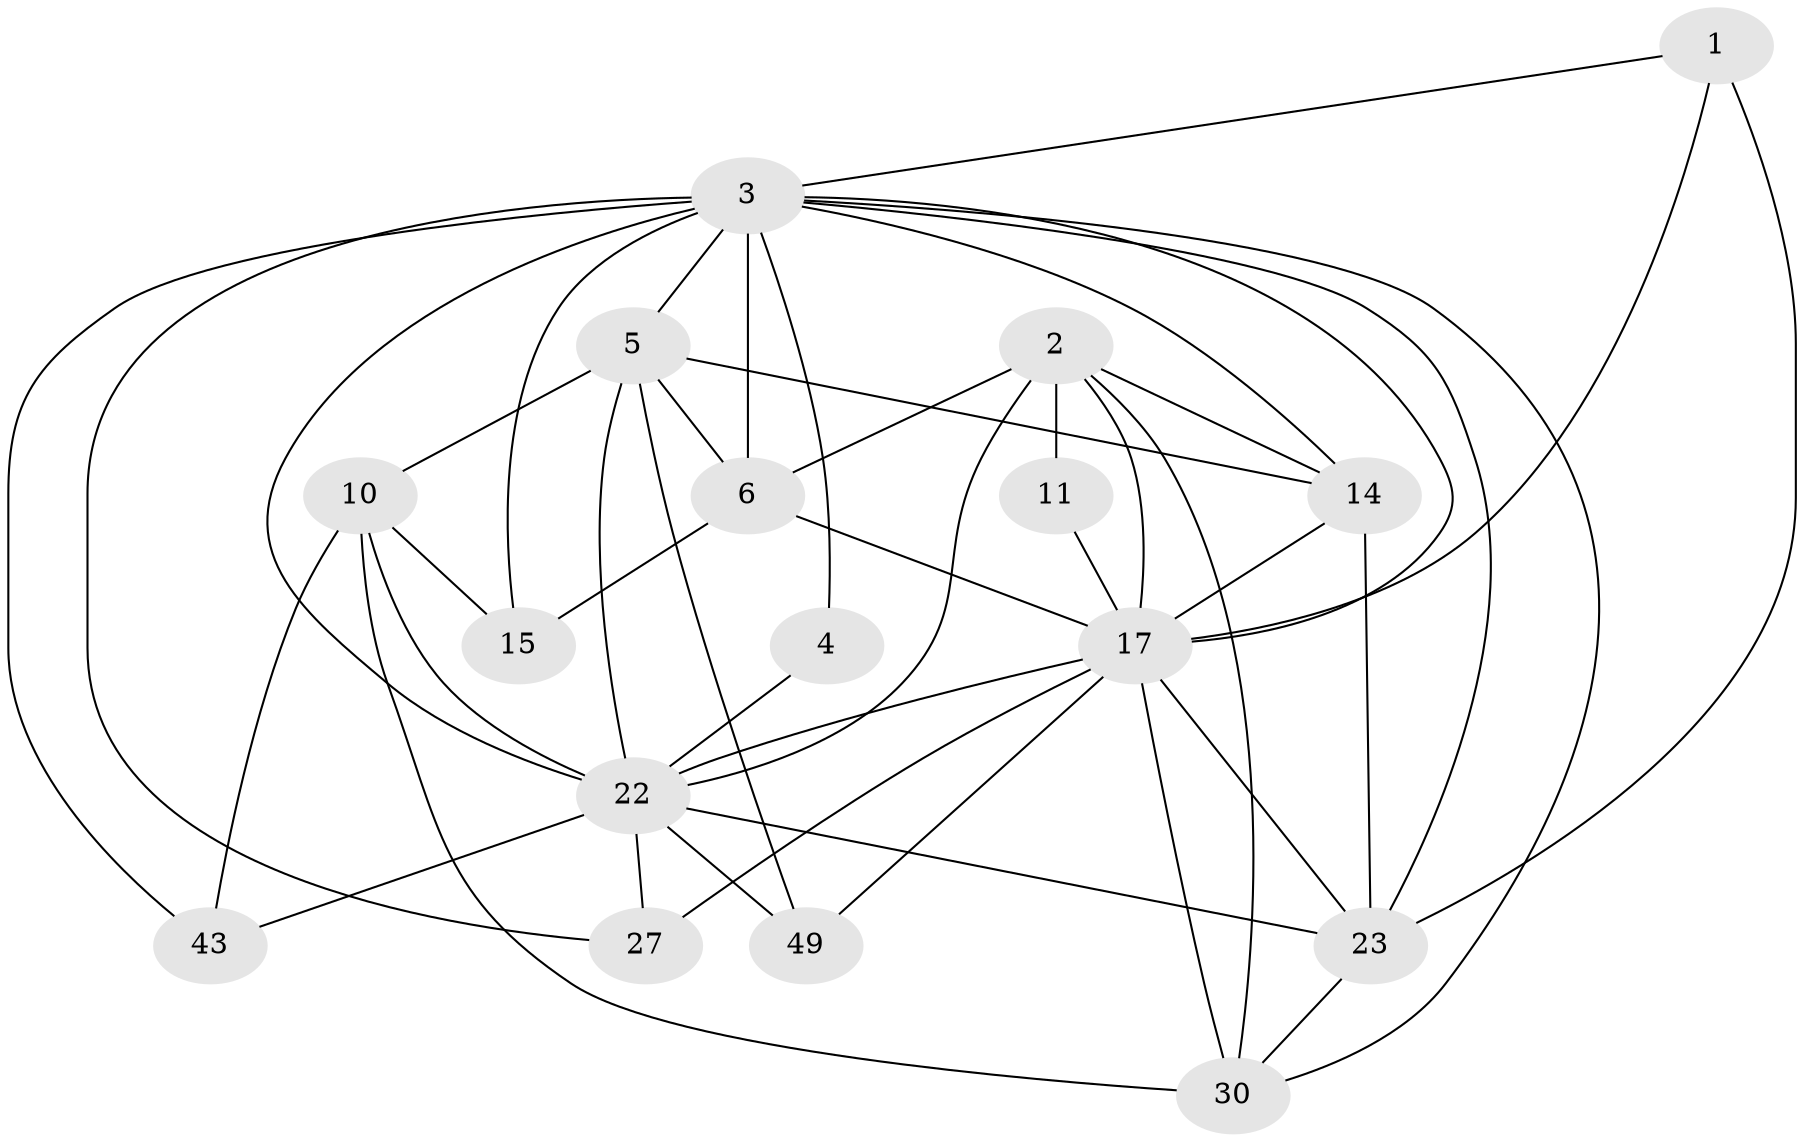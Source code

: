 // original degree distribution, {3: 0.2909090909090909, 6: 0.07272727272727272, 2: 0.14545454545454545, 5: 0.18181818181818182, 4: 0.23636363636363636, 7: 0.05454545454545454, 9: 0.01818181818181818}
// Generated by graph-tools (version 1.1) at 2025/18/03/04/25 18:18:41]
// undirected, 17 vertices, 45 edges
graph export_dot {
graph [start="1"]
  node [color=gray90,style=filled];
  1 [super="+31"];
  2 [super="+41+28+37"];
  3 [super="+24+21+9+16+51"];
  4;
  5 [super="+8+13+7"];
  6 [super="+47+29+12"];
  10 [super="+20"];
  11;
  14 [super="+19"];
  15 [super="+25"];
  17 [super="+38+18+48"];
  22 [super="+26+35"];
  23 [super="+45+40"];
  27 [super="+52"];
  30 [super="+55+32"];
  43 [super="+46"];
  49;
  1 -- 3 [weight=2];
  1 -- 17 [weight=2];
  1 -- 23;
  2 -- 6 [weight=2];
  2 -- 11;
  2 -- 14 [weight=2];
  2 -- 22 [weight=2];
  2 -- 30;
  2 -- 17;
  3 -- 6 [weight=3];
  3 -- 43;
  3 -- 5 [weight=2];
  3 -- 4;
  3 -- 15 [weight=2];
  3 -- 17 [weight=4];
  3 -- 30;
  3 -- 23;
  3 -- 27;
  3 -- 14;
  3 -- 22 [weight=2];
  4 -- 22;
  5 -- 49;
  5 -- 6;
  5 -- 14;
  5 -- 22 [weight=2];
  5 -- 10;
  6 -- 15;
  6 -- 17;
  10 -- 43;
  10 -- 15;
  10 -- 30;
  10 -- 22;
  11 -- 17;
  14 -- 17 [weight=4];
  14 -- 23 [weight=2];
  17 -- 27 [weight=2];
  17 -- 30;
  17 -- 49;
  17 -- 22;
  17 -- 23;
  22 -- 27;
  22 -- 23 [weight=2];
  22 -- 49 [weight=2];
  22 -- 43;
  23 -- 30;
}
